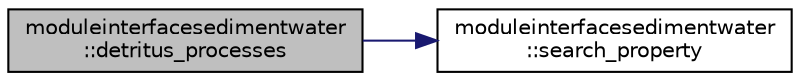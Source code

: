digraph "moduleinterfacesedimentwater::detritus_processes"
{
 // LATEX_PDF_SIZE
  edge [fontname="Helvetica",fontsize="10",labelfontname="Helvetica",labelfontsize="10"];
  node [fontname="Helvetica",fontsize="10",shape=record];
  rankdir="LR";
  Node1 [label="moduleinterfacesedimentwater\l::detritus_processes",height=0.2,width=0.4,color="black", fillcolor="grey75", style="filled", fontcolor="black",tooltip=" "];
  Node1 -> Node2 [color="midnightblue",fontsize="10",style="solid",fontname="Helvetica"];
  Node2 [label="moduleinterfacesedimentwater\l::search_property",height=0.2,width=0.4,color="black", fillcolor="white", style="filled",URL="$namespacemoduleinterfacesedimentwater.html#ae241bc3d883ac6be0459ecc4b5128d68",tooltip=" "];
}
